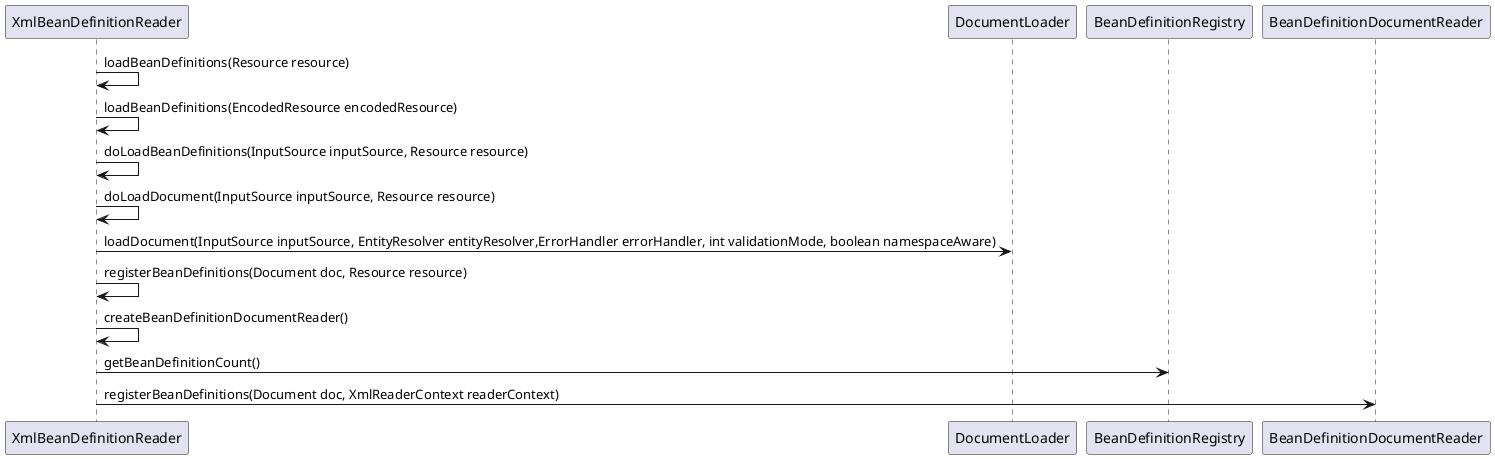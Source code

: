 @startuml
XmlBeanDefinitionReader -> XmlBeanDefinitionReader: loadBeanDefinitions(Resource resource)
XmlBeanDefinitionReader -> XmlBeanDefinitionReader: loadBeanDefinitions(EncodedResource encodedResource)
XmlBeanDefinitionReader -> XmlBeanDefinitionReader: doLoadBeanDefinitions(InputSource inputSource, Resource resource)
XmlBeanDefinitionReader -> XmlBeanDefinitionReader: doLoadDocument(InputSource inputSource, Resource resource)
XmlBeanDefinitionReader -> DocumentLoader: loadDocument(InputSource inputSource, EntityResolver entityResolver,ErrorHandler errorHandler, int validationMode, boolean namespaceAware)
XmlBeanDefinitionReader -> XmlBeanDefinitionReader: registerBeanDefinitions(Document doc, Resource resource)
XmlBeanDefinitionReader -> XmlBeanDefinitionReader: createBeanDefinitionDocumentReader()
XmlBeanDefinitionReader -> BeanDefinitionRegistry: getBeanDefinitionCount()
XmlBeanDefinitionReader -> BeanDefinitionDocumentReader: registerBeanDefinitions(Document doc, XmlReaderContext readerContext)
@enduml